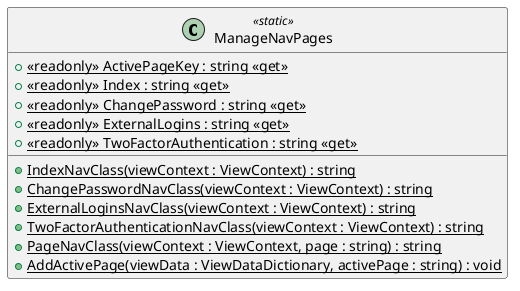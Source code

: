 @startuml ManageNavPages
class ManageNavPages <<static>>  {
    + {static} <<readonly>> ActivePageKey : string <<get>>
    + {static} <<readonly>> Index : string <<get>>
    + {static} <<readonly>> ChangePassword : string <<get>>
    + {static} <<readonly>> ExternalLogins : string <<get>>
    + {static} <<readonly>> TwoFactorAuthentication : string <<get>>
    + {static} IndexNavClass(viewContext : ViewContext) : string
    + {static} ChangePasswordNavClass(viewContext : ViewContext) : string
    + {static} ExternalLoginsNavClass(viewContext : ViewContext) : string
    + {static} TwoFactorAuthenticationNavClass(viewContext : ViewContext) : string
    + {static} PageNavClass(viewContext : ViewContext, page : string) : string
    + {static} AddActivePage(viewData : ViewDataDictionary, activePage : string) : void
}
@enduml